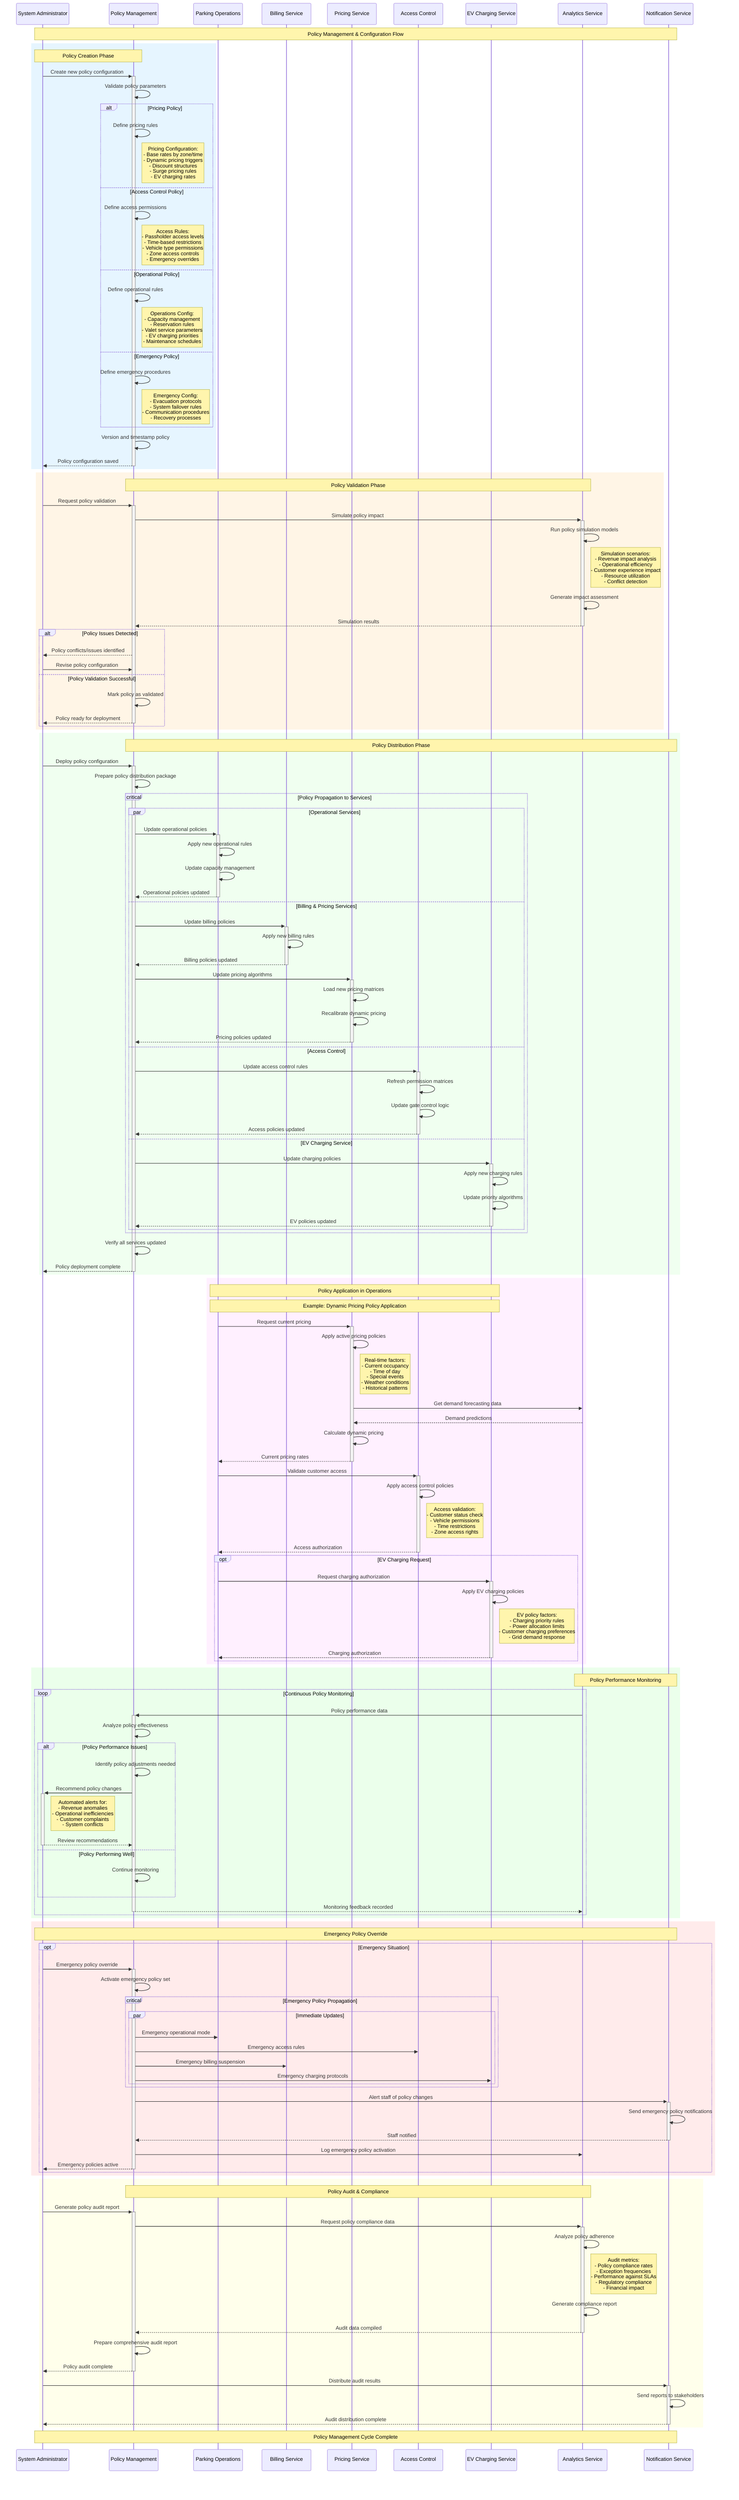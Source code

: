 sequenceDiagram
    participant Admin as System Administrator
    participant PolicyMgmt as Policy Management
    participant ParkingOps as Parking Operations
    participant Billing as Billing Service
    participant Pricing as Pricing Service
    participant Access as Access Control
    participant EV as EV Charging Service
    participant Analytics as Analytics Service
    participant Notification as Notification Service
    
    Note over Admin, Notification: Policy Management & Configuration Flow

    %% Policy Creation & Definition
    rect rgb(230, 245, 255)
    Note over Admin, PolicyMgmt: Policy Creation Phase
    Admin->>+PolicyMgmt: Create new policy configuration
    PolicyMgmt->>PolicyMgmt: Validate policy parameters
    
    alt Pricing Policy
        PolicyMgmt->>PolicyMgmt: Define pricing rules
        Note right of PolicyMgmt: Pricing Configuration:<br/>- Base rates by zone/time<br/>- Dynamic pricing triggers<br/>- Discount structures<br/>- Surge pricing rules<br/>- EV charging rates
        
    else Access Control Policy
        PolicyMgmt->>PolicyMgmt: Define access permissions
        Note right of PolicyMgmt: Access Rules:<br/>- Passholder access levels<br/>- Time-based restrictions<br/>- Vehicle type permissions<br/>- Zone access controls<br/>- Emergency overrides
        
    else Operational Policy
        PolicyMgmt->>PolicyMgmt: Define operational rules
        Note right of PolicyMgmt: Operations Config:<br/>- Capacity management<br/>- Reservation rules<br/>- Valet service parameters<br/>- EV charging priorities<br/>- Maintenance schedules
        
    else Emergency Policy
        PolicyMgmt->>PolicyMgmt: Define emergency procedures
        Note right of PolicyMgmt: Emergency Config:<br/>- Evacuation protocols<br/>- System failover rules<br/>- Communication procedures<br/>- Recovery processes
    end
    
    PolicyMgmt->>PolicyMgmt: Version and timestamp policy
    PolicyMgmt-->>-Admin: Policy configuration saved
    end

    %% Policy Validation & Testing
    rect rgb(255, 245, 230)
    Note over PolicyMgmt, Analytics: Policy Validation Phase
    Admin->>+PolicyMgmt: Request policy validation
    PolicyMgmt->>+Analytics: Simulate policy impact
    
    Analytics->>Analytics: Run policy simulation models
    Note right of Analytics: Simulation scenarios:<br/>- Revenue impact analysis<br/>- Operational efficiency<br/>- Customer experience impact<br/>- Resource utilization<br/>- Conflict detection
    
    Analytics->>Analytics: Generate impact assessment
    Analytics-->>-PolicyMgmt: Simulation results
    
    alt Policy Issues Detected
        PolicyMgmt-->>Admin: Policy conflicts/issues identified
        Admin->>PolicyMgmt: Revise policy configuration
        
    else Policy Validation Successful
        PolicyMgmt->>PolicyMgmt: Mark policy as validated
        PolicyMgmt-->>-Admin: Policy ready for deployment
    end
    end

    %% Policy Distribution & Propagation
    rect rgb(240, 255, 240)
    Note over PolicyMgmt, Notification: Policy Distribution Phase
    Admin->>+PolicyMgmt: Deploy policy configuration
    PolicyMgmt->>PolicyMgmt: Prepare policy distribution package
    
    critical Policy Propagation to Services
        par Operational Services
            PolicyMgmt->>+ParkingOps: Update operational policies
            ParkingOps->>ParkingOps: Apply new operational rules
            ParkingOps->>ParkingOps: Update capacity management
            ParkingOps-->>-PolicyMgmt: Operational policies updated
            
        and Billing & Pricing Services
            PolicyMgmt->>+Billing: Update billing policies
            Billing->>Billing: Apply new billing rules
            Billing-->>-PolicyMgmt: Billing policies updated
            
            PolicyMgmt->>+Pricing: Update pricing algorithms
            Pricing->>Pricing: Load new pricing matrices
            Pricing->>Pricing: Recalibrate dynamic pricing
            Pricing-->>-PolicyMgmt: Pricing policies updated
            
        and Access Control
            PolicyMgmt->>+Access: Update access control rules
            Access->>Access: Refresh permission matrices
            Access->>Access: Update gate control logic
            Access-->>-PolicyMgmt: Access policies updated
            
        and EV Charging Service
            PolicyMgmt->>+EV: Update charging policies
            EV->>EV: Apply new charging rules
            EV->>EV: Update priority algorithms
            EV-->>-PolicyMgmt: EV policies updated
        end
    end
    
    PolicyMgmt->>PolicyMgmt: Verify all services updated
    PolicyMgmt-->>-Admin: Policy deployment complete
    end

    %% Real-time Policy Application
    rect rgb(255, 240, 255)
    Note over ParkingOps, EV: Policy Application in Operations
    Note over ParkingOps, EV: Example: Dynamic Pricing Policy Application
    
    ParkingOps->>+Pricing: Request current pricing
    Pricing->>Pricing: Apply active pricing policies
    Note right of Pricing: Real-time factors:<br/>- Current occupancy<br/>- Time of day<br/>- Special events<br/>- Weather conditions<br/>- Historical patterns
    
    Pricing->>Analytics: Get demand forecasting data
    Analytics-->>Pricing: Demand predictions
    
    Pricing->>Pricing: Calculate dynamic pricing
    Pricing-->>-ParkingOps: Current pricing rates
    
    ParkingOps->>+Access: Validate customer access
    Access->>Access: Apply access control policies
    Note right of Access: Access validation:<br/>- Customer status check<br/>- Vehicle permissions<br/>- Time restrictions<br/>- Zone access rights
    
    Access-->>-ParkingOps: Access authorization
    
    opt EV Charging Request
        ParkingOps->>+EV: Request charging authorization
        EV->>EV: Apply EV charging policies
        Note right of EV: EV policy factors:<br/>- Charging priority rules<br/>- Power allocation limits<br/>- Customer charging preferences<br/>- Grid demand response
        EV-->>-ParkingOps: Charging authorization
    end
    end

    %% Policy Monitoring & Adjustment
    rect rgb(235, 255, 235)
    Note over Analytics, Notification: Policy Performance Monitoring
    loop Continuous Policy Monitoring
        Analytics->>+PolicyMgmt: Policy performance data
        PolicyMgmt->>PolicyMgmt: Analyze policy effectiveness
        
        alt Policy Performance Issues
            PolicyMgmt->>PolicyMgmt: Identify policy adjustments needed
            PolicyMgmt->>+Admin: Recommend policy changes
            Note right of Admin: Automated alerts for:<br/>- Revenue anomalies<br/>- Operational inefficiencies<br/>- Customer complaints<br/>- System conflicts
            Admin-->>-PolicyMgmt: Review recommendations
            
        else Policy Performing Well
            PolicyMgmt->>PolicyMgmt: Continue monitoring
        end
        
        PolicyMgmt-->>-Analytics: Monitoring feedback recorded
    end
    end

    %% Emergency Policy Override
    rect rgb(255, 235, 235)
    Note over Admin, Notification: Emergency Policy Override
    opt Emergency Situation
        Admin->>+PolicyMgmt: Emergency policy override
        PolicyMgmt->>PolicyMgmt: Activate emergency policy set
        
        critical Emergency Policy Propagation
            par Immediate Updates
                PolicyMgmt->>ParkingOps: Emergency operational mode
                PolicyMgmt->>Access: Emergency access rules
                PolicyMgmt->>Billing: Emergency billing suspension
                PolicyMgmt->>EV: Emergency charging protocols
            end
        end
        
        PolicyMgmt->>+Notification: Alert staff of policy changes
        Notification->>Notification: Send emergency policy notifications
        Notification-->>-PolicyMgmt: Staff notified
        
        PolicyMgmt->>Analytics: Log emergency policy activation
        PolicyMgmt-->>-Admin: Emergency policies active
    end
    end

    %% Policy Audit & Compliance
    rect rgb(255, 255, 235)
    Note over PolicyMgmt, Analytics: Policy Audit & Compliance
    Admin->>+PolicyMgmt: Generate policy audit report
    PolicyMgmt->>+Analytics: Request policy compliance data
    
    Analytics->>Analytics: Analyze policy adherence
    Note right of Analytics: Audit metrics:<br/>- Policy compliance rates<br/>- Exception frequencies<br/>- Performance against SLAs<br/>- Regulatory compliance<br/>- Financial impact
    
    Analytics->>Analytics: Generate compliance report
    Analytics-->>-PolicyMgmt: Audit data compiled
    
    PolicyMgmt->>PolicyMgmt: Prepare comprehensive audit report
    PolicyMgmt-->>-Admin: Policy audit complete
    
    Admin->>+Notification: Distribute audit results
    Notification->>Notification: Send reports to stakeholders
    Notification-->>-Admin: Audit distribution complete
    end

    Note over Admin, Notification: Policy Management Cycle Complete